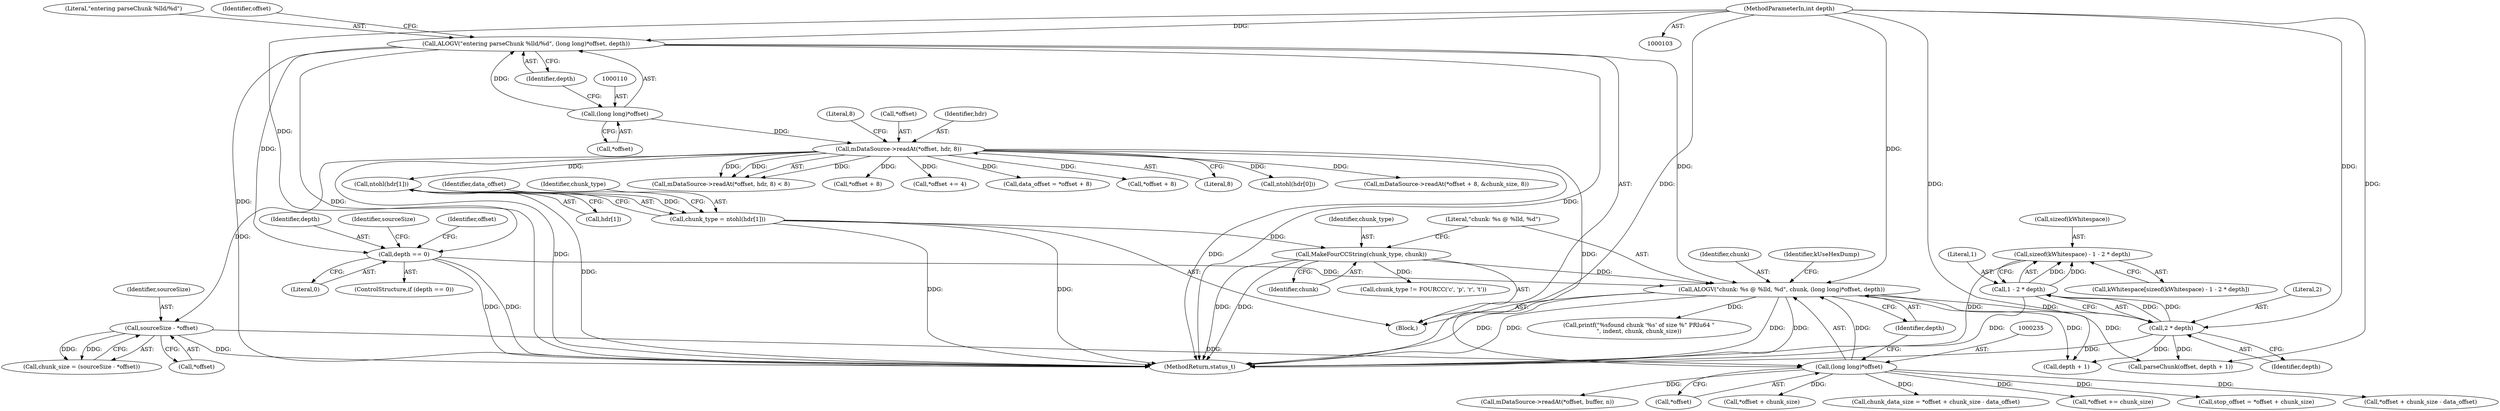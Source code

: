 digraph "0_Android_e7142a0703bc93f75e213e96ebc19000022afed9@API" {
"1000252" [label="(Call,sizeof(kWhitespace) - 1 - 2 * depth)"];
"1000255" [label="(Call,1 - 2 * depth)"];
"1000257" [label="(Call,2 * depth)"];
"1000231" [label="(Call,ALOGV(\"chunk: %s @ %lld, %d\", chunk, (long long)*offset, depth))"];
"1000228" [label="(Call,MakeFourCCString(chunk_type, chunk))"];
"1000134" [label="(Call,chunk_type = ntohl(hdr[1]))"];
"1000136" [label="(Call,ntohl(hdr[1]))"];
"1000117" [label="(Call,mDataSource->readAt(*offset, hdr, 8))"];
"1000109" [label="(Call,(long long)*offset)"];
"1000234" [label="(Call,(long long)*offset)"];
"1000201" [label="(Call,sourceSize - *offset)"];
"1000187" [label="(Call,depth == 0)"];
"1000107" [label="(Call,ALOGV(\"entering parseChunk %lld/%d\", (long long)*offset, depth))"];
"1000105" [label="(MethodParameterIn,int depth)"];
"1000258" [label="(Literal,2)"];
"1000282" [label="(Call,mDataSource->readAt(*offset, buffer, n))"];
"1000129" [label="(Call,ntohl(hdr[0]))"];
"1000154" [label="(Call,mDataSource->readAt(*offset + 8, &chunk_size, 8))"];
"1000236" [label="(Call,*offset)"];
"1000333" [label="(Call,*offset + chunk_size)"];
"1000233" [label="(Identifier,chunk)"];
"1000117" [label="(Call,mDataSource->readAt(*offset, hdr, 8))"];
"1000116" [label="(Call,mDataSource->readAt(*offset, hdr, 8) < 8)"];
"1000109" [label="(Call,(long long)*offset)"];
"1000238" [label="(Identifier,depth)"];
"1000155" [label="(Call,*offset + 8)"];
"1000136" [label="(Call,ntohl(hdr[1]))"];
"1000252" [label="(Call,sizeof(kWhitespace) - 1 - 2 * depth)"];
"1000228" [label="(Call,MakeFourCCString(chunk_type, chunk))"];
"1000113" [label="(Identifier,depth)"];
"1000203" [label="(Call,*offset)"];
"1000255" [label="(Call,1 - 2 * depth)"];
"1000231" [label="(Call,ALOGV(\"chunk: %s @ %lld, %d\", chunk, (long long)*offset, depth))"];
"1000142" [label="(Identifier,data_offset)"];
"1000187" [label="(Call,depth == 0)"];
"1000213" [label="(Call,*offset += 4)"];
"1000260" [label="(Call,printf(\"%sfound chunk '%s' of size %\" PRIu64 \"\n\", indent, chunk, chunk_size))"];
"1000189" [label="(Literal,0)"];
"1000215" [label="(Identifier,offset)"];
"1000298" [label="(Call,chunk_data_size = *offset + chunk_size - data_offset)"];
"1000240" [label="(Identifier,kUseHexDump)"];
"1000202" [label="(Identifier,sourceSize)"];
"1000119" [label="(Identifier,offset)"];
"1000121" [label="(Literal,8)"];
"1000188" [label="(Identifier,depth)"];
"1000230" [label="(Identifier,chunk)"];
"1000122" [label="(Literal,8)"];
"1000137" [label="(Call,hdr[1])"];
"1000352" [label="(Call,depth + 1)"];
"1003268" [label="(Call,*offset += chunk_size)"];
"1000256" [label="(Literal,1)"];
"1000135" [label="(Identifier,chunk_type)"];
"1000118" [label="(Call,*offset)"];
"1000201" [label="(Call,sourceSize - *offset)"];
"1000331" [label="(Call,stop_offset = *offset + chunk_size)"];
"1000257" [label="(Call,2 * depth)"];
"1000196" [label="(Identifier,sourceSize)"];
"1000250" [label="(Call,kWhitespace[sizeof(kWhitespace) - 1 - 2 * depth])"];
"1000186" [label="(ControlStructure,if (depth == 0))"];
"1003275" [label="(MethodReturn,status_t)"];
"1000259" [label="(Identifier,depth)"];
"1000350" [label="(Call,parseChunk(offset, depth + 1))"];
"1000199" [label="(Call,chunk_size = (sourceSize - *offset))"];
"1000253" [label="(Call,sizeof(kWhitespace))"];
"1000300" [label="(Call,*offset + chunk_size - data_offset)"];
"1000234" [label="(Call,(long long)*offset)"];
"1000107" [label="(Call,ALOGV(\"entering parseChunk %lld/%d\", (long long)*offset, depth))"];
"1000229" [label="(Identifier,chunk_type)"];
"1000111" [label="(Call,*offset)"];
"1000120" [label="(Identifier,hdr)"];
"1000108" [label="(Literal,\"entering parseChunk %lld/%d\")"];
"1000141" [label="(Call,data_offset = *offset + 8)"];
"1000232" [label="(Literal,\"chunk: %s @ %lld, %d\")"];
"1000134" [label="(Call,chunk_type = ntohl(hdr[1]))"];
"1000105" [label="(MethodParameterIn,int depth)"];
"1000106" [label="(Block,)"];
"1000308" [label="(Call,chunk_type != FOURCC('c', 'p', 'r', 't'))"];
"1000143" [label="(Call,*offset + 8)"];
"1000252" -> "1000250"  [label="AST: "];
"1000252" -> "1000255"  [label="CFG: "];
"1000253" -> "1000252"  [label="AST: "];
"1000255" -> "1000252"  [label="AST: "];
"1000250" -> "1000252"  [label="CFG: "];
"1000252" -> "1003275"  [label="DDG: "];
"1000255" -> "1000252"  [label="DDG: "];
"1000255" -> "1000252"  [label="DDG: "];
"1000255" -> "1000257"  [label="CFG: "];
"1000256" -> "1000255"  [label="AST: "];
"1000257" -> "1000255"  [label="AST: "];
"1000255" -> "1003275"  [label="DDG: "];
"1000257" -> "1000255"  [label="DDG: "];
"1000257" -> "1000255"  [label="DDG: "];
"1000257" -> "1000259"  [label="CFG: "];
"1000258" -> "1000257"  [label="AST: "];
"1000259" -> "1000257"  [label="AST: "];
"1000257" -> "1003275"  [label="DDG: "];
"1000231" -> "1000257"  [label="DDG: "];
"1000105" -> "1000257"  [label="DDG: "];
"1000257" -> "1000350"  [label="DDG: "];
"1000257" -> "1000352"  [label="DDG: "];
"1000231" -> "1000106"  [label="AST: "];
"1000231" -> "1000238"  [label="CFG: "];
"1000232" -> "1000231"  [label="AST: "];
"1000233" -> "1000231"  [label="AST: "];
"1000234" -> "1000231"  [label="AST: "];
"1000238" -> "1000231"  [label="AST: "];
"1000240" -> "1000231"  [label="CFG: "];
"1000231" -> "1003275"  [label="DDG: "];
"1000231" -> "1003275"  [label="DDG: "];
"1000231" -> "1003275"  [label="DDG: "];
"1000231" -> "1003275"  [label="DDG: "];
"1000228" -> "1000231"  [label="DDG: "];
"1000234" -> "1000231"  [label="DDG: "];
"1000187" -> "1000231"  [label="DDG: "];
"1000107" -> "1000231"  [label="DDG: "];
"1000105" -> "1000231"  [label="DDG: "];
"1000231" -> "1000260"  [label="DDG: "];
"1000231" -> "1000350"  [label="DDG: "];
"1000231" -> "1000352"  [label="DDG: "];
"1000228" -> "1000106"  [label="AST: "];
"1000228" -> "1000230"  [label="CFG: "];
"1000229" -> "1000228"  [label="AST: "];
"1000230" -> "1000228"  [label="AST: "];
"1000232" -> "1000228"  [label="CFG: "];
"1000228" -> "1003275"  [label="DDG: "];
"1000228" -> "1003275"  [label="DDG: "];
"1000134" -> "1000228"  [label="DDG: "];
"1000228" -> "1000308"  [label="DDG: "];
"1000134" -> "1000106"  [label="AST: "];
"1000134" -> "1000136"  [label="CFG: "];
"1000135" -> "1000134"  [label="AST: "];
"1000136" -> "1000134"  [label="AST: "];
"1000142" -> "1000134"  [label="CFG: "];
"1000134" -> "1003275"  [label="DDG: "];
"1000134" -> "1003275"  [label="DDG: "];
"1000136" -> "1000134"  [label="DDG: "];
"1000136" -> "1000137"  [label="CFG: "];
"1000137" -> "1000136"  [label="AST: "];
"1000136" -> "1003275"  [label="DDG: "];
"1000117" -> "1000136"  [label="DDG: "];
"1000117" -> "1000116"  [label="AST: "];
"1000117" -> "1000121"  [label="CFG: "];
"1000118" -> "1000117"  [label="AST: "];
"1000120" -> "1000117"  [label="AST: "];
"1000121" -> "1000117"  [label="AST: "];
"1000122" -> "1000117"  [label="CFG: "];
"1000117" -> "1003275"  [label="DDG: "];
"1000117" -> "1003275"  [label="DDG: "];
"1000117" -> "1000116"  [label="DDG: "];
"1000117" -> "1000116"  [label="DDG: "];
"1000117" -> "1000116"  [label="DDG: "];
"1000109" -> "1000117"  [label="DDG: "];
"1000117" -> "1000129"  [label="DDG: "];
"1000117" -> "1000141"  [label="DDG: "];
"1000117" -> "1000143"  [label="DDG: "];
"1000117" -> "1000154"  [label="DDG: "];
"1000117" -> "1000155"  [label="DDG: "];
"1000117" -> "1000201"  [label="DDG: "];
"1000117" -> "1000213"  [label="DDG: "];
"1000117" -> "1000234"  [label="DDG: "];
"1000109" -> "1000107"  [label="AST: "];
"1000109" -> "1000111"  [label="CFG: "];
"1000110" -> "1000109"  [label="AST: "];
"1000111" -> "1000109"  [label="AST: "];
"1000113" -> "1000109"  [label="CFG: "];
"1000109" -> "1000107"  [label="DDG: "];
"1000234" -> "1000236"  [label="CFG: "];
"1000235" -> "1000234"  [label="AST: "];
"1000236" -> "1000234"  [label="AST: "];
"1000238" -> "1000234"  [label="CFG: "];
"1000201" -> "1000234"  [label="DDG: "];
"1000234" -> "1000282"  [label="DDG: "];
"1000234" -> "1000298"  [label="DDG: "];
"1000234" -> "1000300"  [label="DDG: "];
"1000234" -> "1000331"  [label="DDG: "];
"1000234" -> "1000333"  [label="DDG: "];
"1000234" -> "1003268"  [label="DDG: "];
"1000201" -> "1000199"  [label="AST: "];
"1000201" -> "1000203"  [label="CFG: "];
"1000202" -> "1000201"  [label="AST: "];
"1000203" -> "1000201"  [label="AST: "];
"1000199" -> "1000201"  [label="CFG: "];
"1000201" -> "1003275"  [label="DDG: "];
"1000201" -> "1000199"  [label="DDG: "];
"1000201" -> "1000199"  [label="DDG: "];
"1000187" -> "1000186"  [label="AST: "];
"1000187" -> "1000189"  [label="CFG: "];
"1000188" -> "1000187"  [label="AST: "];
"1000189" -> "1000187"  [label="AST: "];
"1000196" -> "1000187"  [label="CFG: "];
"1000215" -> "1000187"  [label="CFG: "];
"1000187" -> "1003275"  [label="DDG: "];
"1000187" -> "1003275"  [label="DDG: "];
"1000107" -> "1000187"  [label="DDG: "];
"1000105" -> "1000187"  [label="DDG: "];
"1000107" -> "1000106"  [label="AST: "];
"1000107" -> "1000113"  [label="CFG: "];
"1000108" -> "1000107"  [label="AST: "];
"1000113" -> "1000107"  [label="AST: "];
"1000119" -> "1000107"  [label="CFG: "];
"1000107" -> "1003275"  [label="DDG: "];
"1000107" -> "1003275"  [label="DDG: "];
"1000107" -> "1003275"  [label="DDG: "];
"1000105" -> "1000107"  [label="DDG: "];
"1000105" -> "1000103"  [label="AST: "];
"1000105" -> "1003275"  [label="DDG: "];
"1000105" -> "1000350"  [label="DDG: "];
"1000105" -> "1000352"  [label="DDG: "];
}
